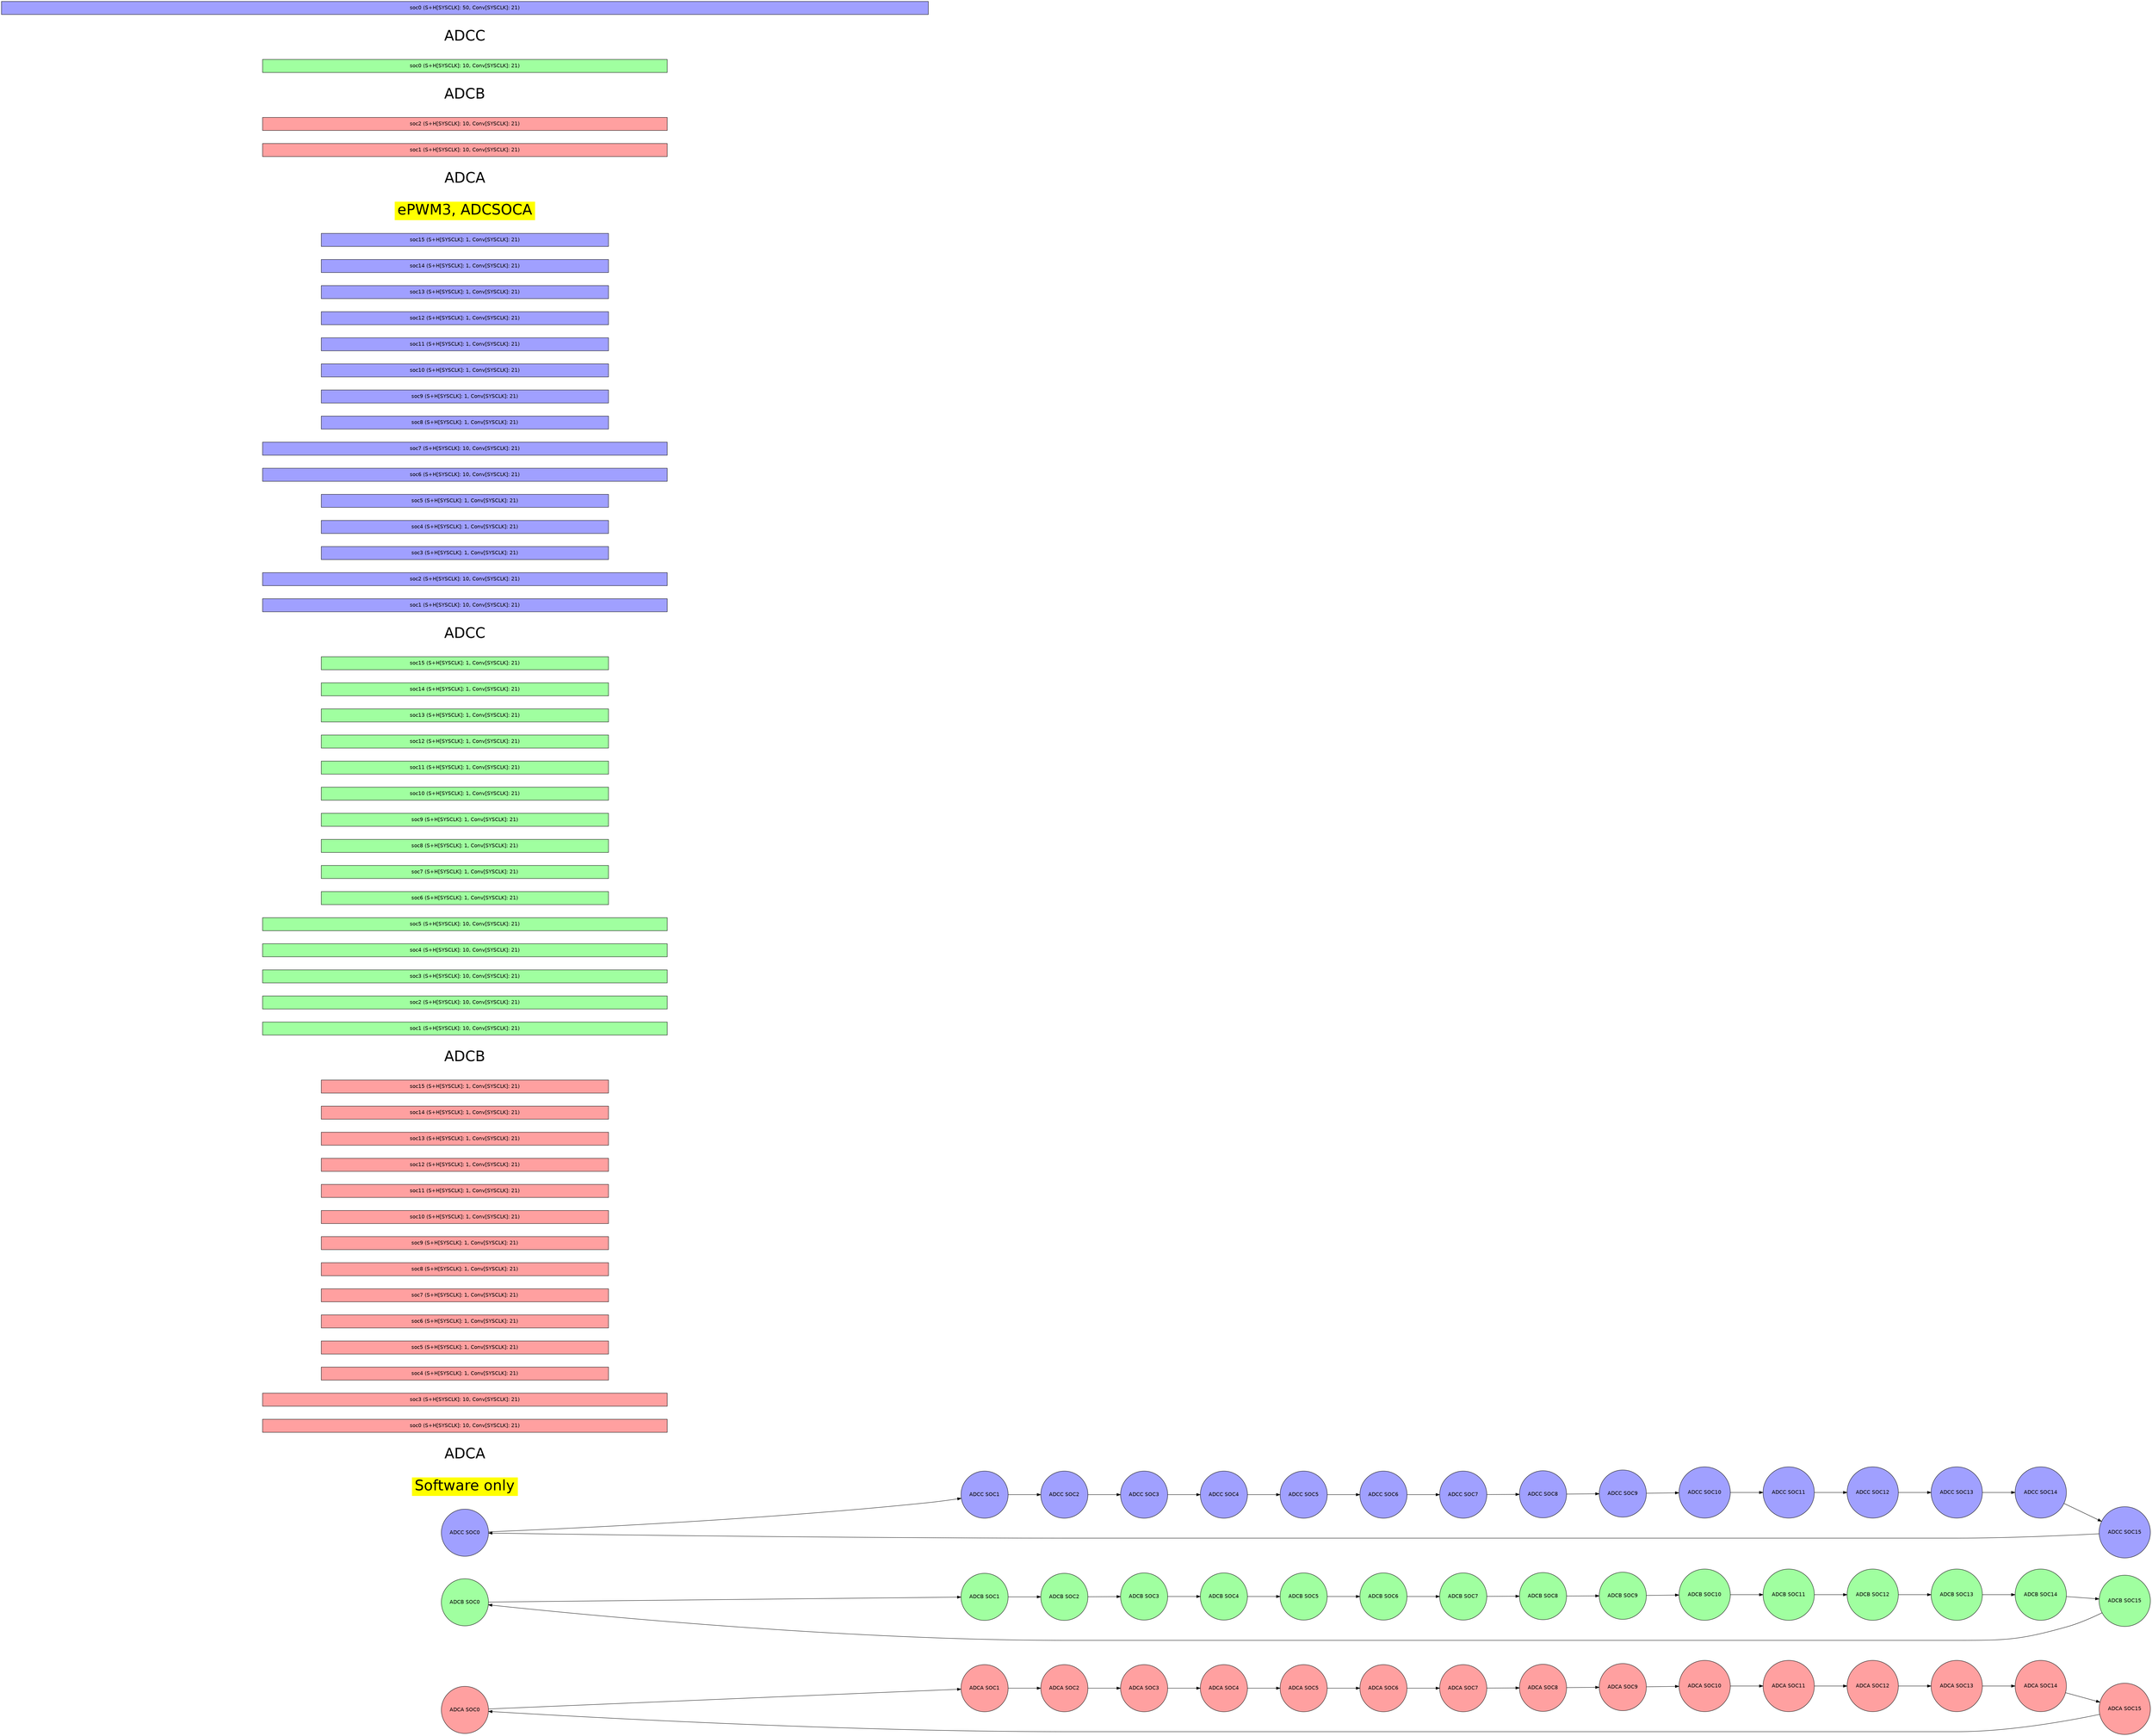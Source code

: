 digraph {
    graph [fontname = "helvetica"];
    node  [fontname = "helvetica"];
    edge  [fontname = "helvetica"];
    graph [mclimit=50 nodesep=0.5 rankdir=LR ranksep=1.25]

    node [shape = circle style=filled];

        adca_SOC0 [label="ADCA SOC0" fillcolor="#FFA0A0" pos="0.000,7.689!"]
        adca_SOC1 [label="ADCA SOC1" fillcolor="#FFA0A0" pos="2.942,7.103!"]
        adca_SOC2 [label="ADCA SOC2" fillcolor="#FFA0A0" pos="5.437,5.437!"]
        adca_SOC3 [label="ADCA SOC3" fillcolor="#FFA0A0" pos="7.103,2.942!"]
        adca_SOC4 [label="ADCA SOC4" fillcolor="#FFA0A0" pos="7.689,0.000!"]
        adca_SOC5 [label="ADCA SOC5" fillcolor="#FFA0A0" pos="7.103,-2.942!"]
        adca_SOC6 [label="ADCA SOC6" fillcolor="#FFA0A0" pos="5.437,-5.437!"]
        adca_SOC7 [label="ADCA SOC7" fillcolor="#FFA0A0" pos="2.942,-7.103!"]
        adca_SOC8 [label="ADCA SOC8" fillcolor="#FFA0A0" pos="0.000,-7.689!"]
        adca_SOC9 [label="ADCA SOC9" fillcolor="#FFA0A0" pos="-2.942,-7.103!"]
        adca_SOC10 [label="ADCA SOC10" fillcolor="#FFA0A0" pos="-5.437,-5.437!"]
        adca_SOC11 [label="ADCA SOC11" fillcolor="#FFA0A0" pos="-7.103,-2.942!"]
        adca_SOC12 [label="ADCA SOC12" fillcolor="#FFA0A0" pos="-7.689,-0.000!"]
        adca_SOC13 [label="ADCA SOC13" fillcolor="#FFA0A0" pos="-7.103,2.942!"]
        adca_SOC14 [label="ADCA SOC14" fillcolor="#FFA0A0" pos="-5.437,5.437!"]
        adca_SOC15 [label="ADCA SOC15" fillcolor="#FFA0A0" pos="-2.942,7.103!"]
        adca_SOC0 -> adca_SOC1
        adca_SOC1 -> adca_SOC2
        adca_SOC2 -> adca_SOC3
        adca_SOC3 -> adca_SOC4
        adca_SOC4 -> adca_SOC5
        adca_SOC5 -> adca_SOC6
        adca_SOC6 -> adca_SOC7
        adca_SOC7 -> adca_SOC8
        adca_SOC8 -> adca_SOC9
        adca_SOC9 -> adca_SOC10
        adca_SOC10 -> adca_SOC11
        adca_SOC11 -> adca_SOC12
        adca_SOC12 -> adca_SOC13
        adca_SOC13 -> adca_SOC14
        adca_SOC14 -> adca_SOC15
        adca_SOC15 -> adca_SOC0
        adcb_SOC0 [label="ADCB SOC0" fillcolor="#A0FFA0" pos="0.000,-43.311!"]
        adcb_SOC1 [label="ADCB SOC1" fillcolor="#A0FFA0" pos="2.942,-43.897!"]
        adcb_SOC2 [label="ADCB SOC2" fillcolor="#A0FFA0" pos="5.437,-45.563!"]
        adcb_SOC3 [label="ADCB SOC3" fillcolor="#A0FFA0" pos="7.103,-48.058!"]
        adcb_SOC4 [label="ADCB SOC4" fillcolor="#A0FFA0" pos="7.689,-51.000!"]
        adcb_SOC5 [label="ADCB SOC5" fillcolor="#A0FFA0" pos="7.103,-53.942!"]
        adcb_SOC6 [label="ADCB SOC6" fillcolor="#A0FFA0" pos="5.437,-56.437!"]
        adcb_SOC7 [label="ADCB SOC7" fillcolor="#A0FFA0" pos="2.942,-58.103!"]
        adcb_SOC8 [label="ADCB SOC8" fillcolor="#A0FFA0" pos="0.000,-58.689!"]
        adcb_SOC9 [label="ADCB SOC9" fillcolor="#A0FFA0" pos="-2.942,-58.103!"]
        adcb_SOC10 [label="ADCB SOC10" fillcolor="#A0FFA0" pos="-5.437,-56.437!"]
        adcb_SOC11 [label="ADCB SOC11" fillcolor="#A0FFA0" pos="-7.103,-53.942!"]
        adcb_SOC12 [label="ADCB SOC12" fillcolor="#A0FFA0" pos="-7.689,-51.000!"]
        adcb_SOC13 [label="ADCB SOC13" fillcolor="#A0FFA0" pos="-7.103,-48.058!"]
        adcb_SOC14 [label="ADCB SOC14" fillcolor="#A0FFA0" pos="-5.437,-45.563!"]
        adcb_SOC15 [label="ADCB SOC15" fillcolor="#A0FFA0" pos="-2.942,-43.897!"]
        adcb_SOC0 -> adcb_SOC1
        adcb_SOC1 -> adcb_SOC2
        adcb_SOC2 -> adcb_SOC3
        adcb_SOC3 -> adcb_SOC4
        adcb_SOC4 -> adcb_SOC5
        adcb_SOC5 -> adcb_SOC6
        adcb_SOC6 -> adcb_SOC7
        adcb_SOC7 -> adcb_SOC8
        adcb_SOC8 -> adcb_SOC9
        adcb_SOC9 -> adcb_SOC10
        adcb_SOC10 -> adcb_SOC11
        adcb_SOC11 -> adcb_SOC12
        adcb_SOC12 -> adcb_SOC13
        adcb_SOC13 -> adcb_SOC14
        adcb_SOC14 -> adcb_SOC15
        adcb_SOC15 -> adcb_SOC0
        adcc_SOC0 [label="ADCC SOC0" fillcolor="#A0A0FF" pos="0.000,-94.311!"]
        adcc_SOC1 [label="ADCC SOC1" fillcolor="#A0A0FF" pos="2.942,-94.897!"]
        adcc_SOC2 [label="ADCC SOC2" fillcolor="#A0A0FF" pos="5.437,-96.563!"]
        adcc_SOC3 [label="ADCC SOC3" fillcolor="#A0A0FF" pos="7.103,-99.058!"]
        adcc_SOC4 [label="ADCC SOC4" fillcolor="#A0A0FF" pos="7.689,-102.000!"]
        adcc_SOC5 [label="ADCC SOC5" fillcolor="#A0A0FF" pos="7.103,-104.942!"]
        adcc_SOC6 [label="ADCC SOC6" fillcolor="#A0A0FF" pos="5.437,-107.437!"]
        adcc_SOC7 [label="ADCC SOC7" fillcolor="#A0A0FF" pos="2.942,-109.103!"]
        adcc_SOC8 [label="ADCC SOC8" fillcolor="#A0A0FF" pos="0.000,-109.689!"]
        adcc_SOC9 [label="ADCC SOC9" fillcolor="#A0A0FF" pos="-2.942,-109.103!"]
        adcc_SOC10 [label="ADCC SOC10" fillcolor="#A0A0FF" pos="-5.437,-107.437!"]
        adcc_SOC11 [label="ADCC SOC11" fillcolor="#A0A0FF" pos="-7.103,-104.942!"]
        adcc_SOC12 [label="ADCC SOC12" fillcolor="#A0A0FF" pos="-7.689,-102.000!"]
        adcc_SOC13 [label="ADCC SOC13" fillcolor="#A0A0FF" pos="-7.103,-99.058!"]
        adcc_SOC14 [label="ADCC SOC14" fillcolor="#A0A0FF" pos="-5.437,-96.563!"]
        adcc_SOC15 [label="ADCC SOC15" fillcolor="#A0A0FF" pos="-2.942,-94.897!"]
        adcc_SOC0 -> adcc_SOC1
        adcc_SOC1 -> adcc_SOC2
        adcc_SOC2 -> adcc_SOC3
        adcc_SOC3 -> adcc_SOC4
        adcc_SOC4 -> adcc_SOC5
        adcc_SOC5 -> adcc_SOC6
        adcc_SOC6 -> adcc_SOC7
        adcc_SOC7 -> adcc_SOC8
        adcc_SOC8 -> adcc_SOC9
        adcc_SOC9 -> adcc_SOC10
        adcc_SOC10 -> adcc_SOC11
        adcc_SOC11 -> adcc_SOC12
        adcc_SOC12 -> adcc_SOC13
        adcc_SOC13 -> adcc_SOC14
        adcc_SOC14 -> adcc_SOC15
        adcc_SOC15 -> adcc_SOC0
    node [shape=rect style=filled];
        ADC_TRIGGER_SW_ONLY[label="Software only" fillcolor="yellow"  fontsize="40" color="white" pos="24.000,-3.000!"]
          
        adca_ADC_TRIGGER_SW_ONLY[label="ADCA"  fontsize="40" fillcolor="white" color="white" pos="24.000,-9.000!"]
          
        adca_ADC_TRIGGER_SW_ONLY_soc0[label="soc0 (S+H[SYSCLK]: 10, Conv[SYSCLK]: 21)" fillcolor="#FFA0A0" width="15.500" pos="34.750,-9.000!"]
          
        adca_ADC_TRIGGER_SW_ONLY_soc3[label="soc3 (S+H[SYSCLK]: 10, Conv[SYSCLK]: 21)" fillcolor="#FFA0A0" width="15.500" pos="50.250,-9.000!"]
          
        adca_ADC_TRIGGER_SW_ONLY_soc4[label="soc4 (S+H[SYSCLK]: 1, Conv[SYSCLK]: 21)" fillcolor="#FFA0A0" width="11.000" pos="63.500,-9.000!"]
          
        adca_ADC_TRIGGER_SW_ONLY_soc5[label="soc5 (S+H[SYSCLK]: 1, Conv[SYSCLK]: 21)" fillcolor="#FFA0A0" width="11.000" pos="74.500,-9.000!"]
          
        adca_ADC_TRIGGER_SW_ONLY_soc6[label="soc6 (S+H[SYSCLK]: 1, Conv[SYSCLK]: 21)" fillcolor="#FFA0A0" width="11.000" pos="85.500,-9.000!"]
          
        adca_ADC_TRIGGER_SW_ONLY_soc7[label="soc7 (S+H[SYSCLK]: 1, Conv[SYSCLK]: 21)" fillcolor="#FFA0A0" width="11.000" pos="96.500,-9.000!"]
          
        adca_ADC_TRIGGER_SW_ONLY_soc8[label="soc8 (S+H[SYSCLK]: 1, Conv[SYSCLK]: 21)" fillcolor="#FFA0A0" width="11.000" pos="107.500,-9.000!"]
          
        adca_ADC_TRIGGER_SW_ONLY_soc9[label="soc9 (S+H[SYSCLK]: 1, Conv[SYSCLK]: 21)" fillcolor="#FFA0A0" width="11.000" pos="118.500,-9.000!"]
          
        adca_ADC_TRIGGER_SW_ONLY_soc10[label="soc10 (S+H[SYSCLK]: 1, Conv[SYSCLK]: 21)" fillcolor="#FFA0A0" width="11.000" pos="129.500,-9.000!"]
          
        adca_ADC_TRIGGER_SW_ONLY_soc11[label="soc11 (S+H[SYSCLK]: 1, Conv[SYSCLK]: 21)" fillcolor="#FFA0A0" width="11.000" pos="140.500,-9.000!"]
          
        adca_ADC_TRIGGER_SW_ONLY_soc12[label="soc12 (S+H[SYSCLK]: 1, Conv[SYSCLK]: 21)" fillcolor="#FFA0A0" width="11.000" pos="151.500,-9.000!"]
          
        adca_ADC_TRIGGER_SW_ONLY_soc13[label="soc13 (S+H[SYSCLK]: 1, Conv[SYSCLK]: 21)" fillcolor="#FFA0A0" width="11.000" pos="162.500,-9.000!"]
          
        adca_ADC_TRIGGER_SW_ONLY_soc14[label="soc14 (S+H[SYSCLK]: 1, Conv[SYSCLK]: 21)" fillcolor="#FFA0A0" width="11.000" pos="173.500,-9.000!"]
          
        adca_ADC_TRIGGER_SW_ONLY_soc15[label="soc15 (S+H[SYSCLK]: 1, Conv[SYSCLK]: 21)" fillcolor="#FFA0A0" width="11.000" pos="184.500,-9.000!"]
          
        adcb_ADC_TRIGGER_SW_ONLY[label="ADCB"  fontsize="40" fillcolor="white" color="white" pos="24.000,-12.000!"]
          
        adcb_ADC_TRIGGER_SW_ONLY_soc1[label="soc1 (S+H[SYSCLK]: 10, Conv[SYSCLK]: 21)" fillcolor="#A0FFA0" width="15.500" pos="34.750,-12.000!"]
          
        adcb_ADC_TRIGGER_SW_ONLY_soc2[label="soc2 (S+H[SYSCLK]: 10, Conv[SYSCLK]: 21)" fillcolor="#A0FFA0" width="15.500" pos="50.250,-12.000!"]
          
        adcb_ADC_TRIGGER_SW_ONLY_soc3[label="soc3 (S+H[SYSCLK]: 10, Conv[SYSCLK]: 21)" fillcolor="#A0FFA0" width="15.500" pos="65.750,-12.000!"]
          
        adcb_ADC_TRIGGER_SW_ONLY_soc4[label="soc4 (S+H[SYSCLK]: 10, Conv[SYSCLK]: 21)" fillcolor="#A0FFA0" width="15.500" pos="81.250,-12.000!"]
          
        adcb_ADC_TRIGGER_SW_ONLY_soc5[label="soc5 (S+H[SYSCLK]: 10, Conv[SYSCLK]: 21)" fillcolor="#A0FFA0" width="15.500" pos="96.750,-12.000!"]
          
        adcb_ADC_TRIGGER_SW_ONLY_soc6[label="soc6 (S+H[SYSCLK]: 1, Conv[SYSCLK]: 21)" fillcolor="#A0FFA0" width="11.000" pos="110.000,-12.000!"]
          
        adcb_ADC_TRIGGER_SW_ONLY_soc7[label="soc7 (S+H[SYSCLK]: 1, Conv[SYSCLK]: 21)" fillcolor="#A0FFA0" width="11.000" pos="121.000,-12.000!"]
          
        adcb_ADC_TRIGGER_SW_ONLY_soc8[label="soc8 (S+H[SYSCLK]: 1, Conv[SYSCLK]: 21)" fillcolor="#A0FFA0" width="11.000" pos="132.000,-12.000!"]
          
        adcb_ADC_TRIGGER_SW_ONLY_soc9[label="soc9 (S+H[SYSCLK]: 1, Conv[SYSCLK]: 21)" fillcolor="#A0FFA0" width="11.000" pos="143.000,-12.000!"]
          
        adcb_ADC_TRIGGER_SW_ONLY_soc10[label="soc10 (S+H[SYSCLK]: 1, Conv[SYSCLK]: 21)" fillcolor="#A0FFA0" width="11.000" pos="154.000,-12.000!"]
          
        adcb_ADC_TRIGGER_SW_ONLY_soc11[label="soc11 (S+H[SYSCLK]: 1, Conv[SYSCLK]: 21)" fillcolor="#A0FFA0" width="11.000" pos="165.000,-12.000!"]
          
        adcb_ADC_TRIGGER_SW_ONLY_soc12[label="soc12 (S+H[SYSCLK]: 1, Conv[SYSCLK]: 21)" fillcolor="#A0FFA0" width="11.000" pos="176.000,-12.000!"]
          
        adcb_ADC_TRIGGER_SW_ONLY_soc13[label="soc13 (S+H[SYSCLK]: 1, Conv[SYSCLK]: 21)" fillcolor="#A0FFA0" width="11.000" pos="187.000,-12.000!"]
          
        adcb_ADC_TRIGGER_SW_ONLY_soc14[label="soc14 (S+H[SYSCLK]: 1, Conv[SYSCLK]: 21)" fillcolor="#A0FFA0" width="11.000" pos="198.000,-12.000!"]
          
        adcb_ADC_TRIGGER_SW_ONLY_soc15[label="soc15 (S+H[SYSCLK]: 1, Conv[SYSCLK]: 21)" fillcolor="#A0FFA0" width="11.000" pos="209.000,-12.000!"]
          
        adcc_ADC_TRIGGER_SW_ONLY[label="ADCC"  fontsize="40" fillcolor="white" color="white" pos="24.000,-15.000!"]
          
        adcc_ADC_TRIGGER_SW_ONLY_soc1[label="soc1 (S+H[SYSCLK]: 10, Conv[SYSCLK]: 21)" fillcolor="#A0A0FF" width="15.500" pos="34.750,-15.000!"]
          
        adcc_ADC_TRIGGER_SW_ONLY_soc2[label="soc2 (S+H[SYSCLK]: 10, Conv[SYSCLK]: 21)" fillcolor="#A0A0FF" width="15.500" pos="50.250,-15.000!"]
          
        adcc_ADC_TRIGGER_SW_ONLY_soc3[label="soc3 (S+H[SYSCLK]: 1, Conv[SYSCLK]: 21)" fillcolor="#A0A0FF" width="11.000" pos="63.500,-15.000!"]
          
        adcc_ADC_TRIGGER_SW_ONLY_soc4[label="soc4 (S+H[SYSCLK]: 1, Conv[SYSCLK]: 21)" fillcolor="#A0A0FF" width="11.000" pos="74.500,-15.000!"]
          
        adcc_ADC_TRIGGER_SW_ONLY_soc5[label="soc5 (S+H[SYSCLK]: 1, Conv[SYSCLK]: 21)" fillcolor="#A0A0FF" width="11.000" pos="85.500,-15.000!"]
          
        adcc_ADC_TRIGGER_SW_ONLY_soc6[label="soc6 (S+H[SYSCLK]: 10, Conv[SYSCLK]: 21)" fillcolor="#A0A0FF" width="15.500" pos="98.750,-15.000!"]
          
        adcc_ADC_TRIGGER_SW_ONLY_soc7[label="soc7 (S+H[SYSCLK]: 10, Conv[SYSCLK]: 21)" fillcolor="#A0A0FF" width="15.500" pos="114.250,-15.000!"]
          
        adcc_ADC_TRIGGER_SW_ONLY_soc8[label="soc8 (S+H[SYSCLK]: 1, Conv[SYSCLK]: 21)" fillcolor="#A0A0FF" width="11.000" pos="127.500,-15.000!"]
          
        adcc_ADC_TRIGGER_SW_ONLY_soc9[label="soc9 (S+H[SYSCLK]: 1, Conv[SYSCLK]: 21)" fillcolor="#A0A0FF" width="11.000" pos="138.500,-15.000!"]
          
        adcc_ADC_TRIGGER_SW_ONLY_soc10[label="soc10 (S+H[SYSCLK]: 1, Conv[SYSCLK]: 21)" fillcolor="#A0A0FF" width="11.000" pos="149.500,-15.000!"]
          
        adcc_ADC_TRIGGER_SW_ONLY_soc11[label="soc11 (S+H[SYSCLK]: 1, Conv[SYSCLK]: 21)" fillcolor="#A0A0FF" width="11.000" pos="160.500,-15.000!"]
          
        adcc_ADC_TRIGGER_SW_ONLY_soc12[label="soc12 (S+H[SYSCLK]: 1, Conv[SYSCLK]: 21)" fillcolor="#A0A0FF" width="11.000" pos="171.500,-15.000!"]
          
        adcc_ADC_TRIGGER_SW_ONLY_soc13[label="soc13 (S+H[SYSCLK]: 1, Conv[SYSCLK]: 21)" fillcolor="#A0A0FF" width="11.000" pos="182.500,-15.000!"]
          
        adcc_ADC_TRIGGER_SW_ONLY_soc14[label="soc14 (S+H[SYSCLK]: 1, Conv[SYSCLK]: 21)" fillcolor="#A0A0FF" width="11.000" pos="193.500,-15.000!"]
          
        adcc_ADC_TRIGGER_SW_ONLY_soc15[label="soc15 (S+H[SYSCLK]: 1, Conv[SYSCLK]: 21)" fillcolor="#A0A0FF" width="11.000" pos="204.500,-15.000!"]
        ADC_TRIGGER_EPWM3_SOCA[label="ePWM3, ADCSOCA" fillcolor="yellow"  fontsize="40" color="white" pos="24.000,-18.000!"]
          
        adca_ADC_TRIGGER_EPWM3_SOCA[label="ADCA"  fontsize="40" fillcolor="white" color="white" pos="24.000,-24.000!"]
          
        adca_ADC_TRIGGER_EPWM3_SOCA_soc1[label="soc1 (S+H[SYSCLK]: 10, Conv[SYSCLK]: 21)" fillcolor="#FFA0A0" width="15.500" pos="34.750,-24.000!"]
          
        adca_ADC_TRIGGER_EPWM3_SOCA_soc2[label="soc2 (S+H[SYSCLK]: 10, Conv[SYSCLK]: 21)" fillcolor="#FFA0A0" width="15.500" pos="50.250,-24.000!"]
          
        adcb_ADC_TRIGGER_EPWM3_SOCA[label="ADCB"  fontsize="40" fillcolor="white" color="white" pos="24.000,-27.000!"]
          
        adcb_ADC_TRIGGER_EPWM3_SOCA_soc0[label="soc0 (S+H[SYSCLK]: 10, Conv[SYSCLK]: 21)" fillcolor="#A0FFA0" width="15.500" pos="34.750,-27.000!"]
          
        adcc_ADC_TRIGGER_EPWM3_SOCA[label="ADCC"  fontsize="40" fillcolor="white" color="white" pos="24.000,-30.000!"]
          
        adcc_ADC_TRIGGER_EPWM3_SOCA_soc0[label="soc0 (S+H[SYSCLK]: 50, Conv[SYSCLK]: 21)" fillcolor="#A0A0FF" width="35.500" pos="44.750,-30.000!"]
}
